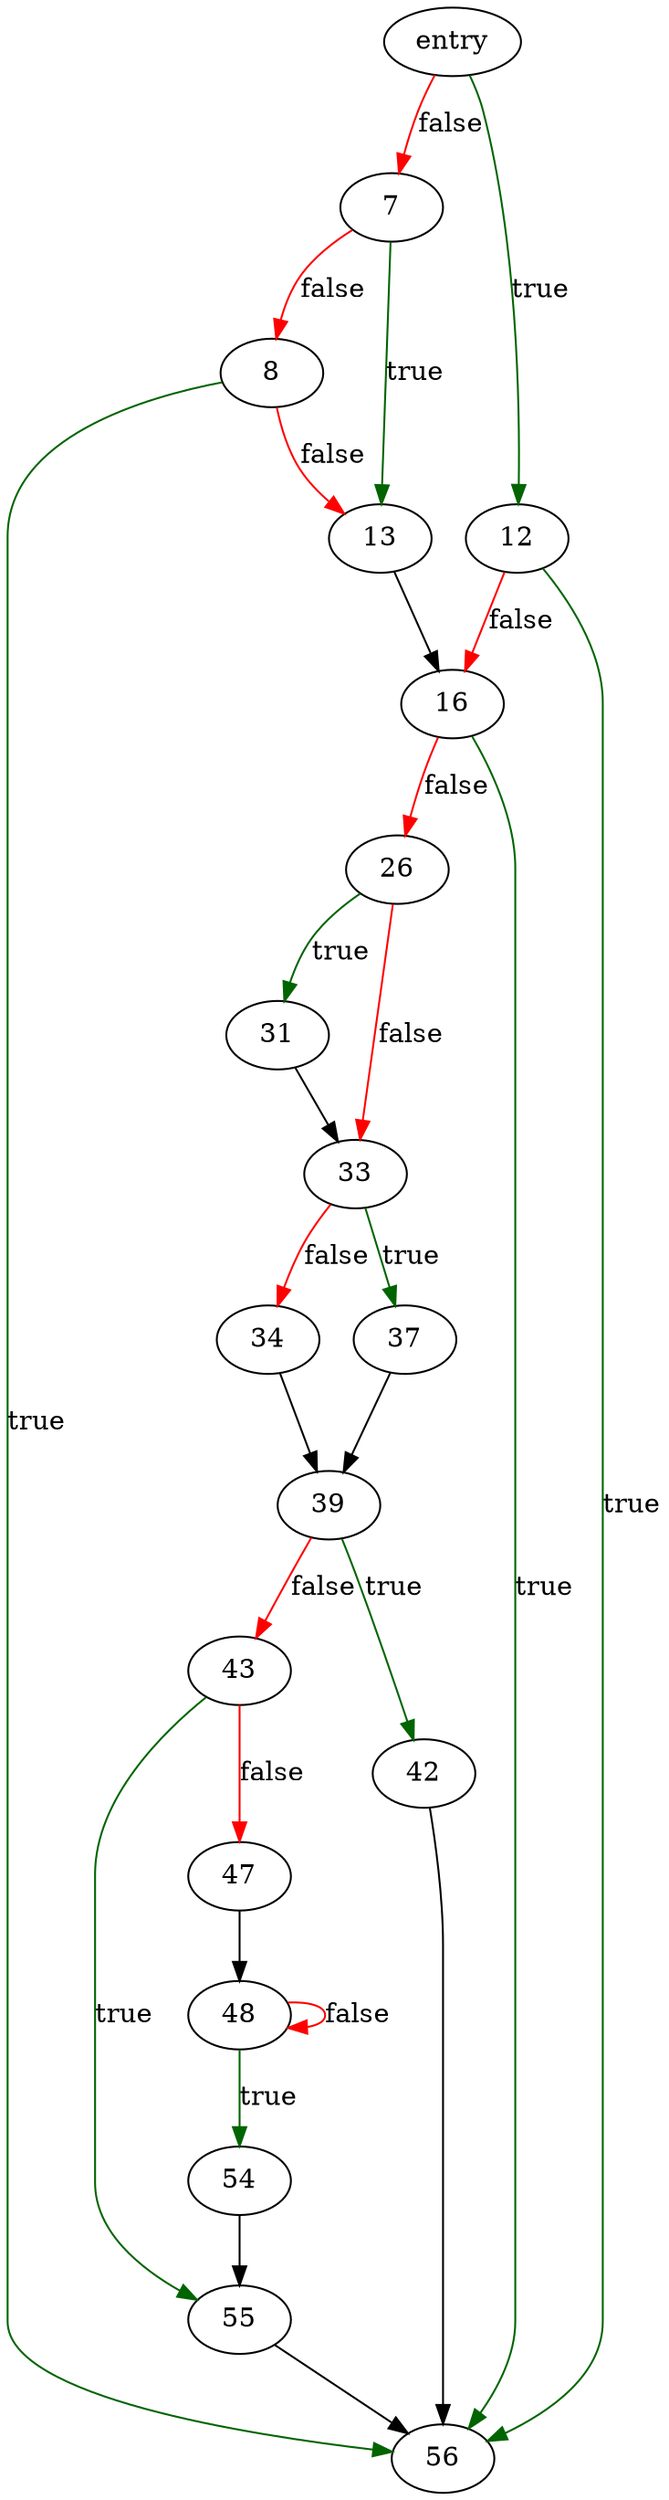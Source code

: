 digraph "set_tz" {
	// Node definitions.
	1 [label=entry];
	7;
	8;
	12;
	13;
	16;
	26;
	31;
	33;
	34;
	37;
	39;
	42;
	43;
	47;
	48;
	54;
	55;
	56;

	// Edge definitions.
	1 -> 7 [
		color=red
		label=false
	];
	1 -> 12 [
		color=darkgreen
		label=true
	];
	7 -> 8 [
		color=red
		label=false
	];
	7 -> 13 [
		color=darkgreen
		label=true
	];
	8 -> 13 [
		color=red
		label=false
	];
	8 -> 56 [
		color=darkgreen
		label=true
	];
	12 -> 16 [
		color=red
		label=false
	];
	12 -> 56 [
		color=darkgreen
		label=true
	];
	13 -> 16;
	16 -> 26 [
		color=red
		label=false
	];
	16 -> 56 [
		color=darkgreen
		label=true
	];
	26 -> 31 [
		color=darkgreen
		label=true
	];
	26 -> 33 [
		color=red
		label=false
	];
	31 -> 33;
	33 -> 34 [
		color=red
		label=false
	];
	33 -> 37 [
		color=darkgreen
		label=true
	];
	34 -> 39;
	37 -> 39;
	39 -> 42 [
		color=darkgreen
		label=true
	];
	39 -> 43 [
		color=red
		label=false
	];
	42 -> 56;
	43 -> 47 [
		color=red
		label=false
	];
	43 -> 55 [
		color=darkgreen
		label=true
	];
	47 -> 48;
	48 -> 48 [
		color=red
		label=false
	];
	48 -> 54 [
		color=darkgreen
		label=true
	];
	54 -> 55;
	55 -> 56;
}